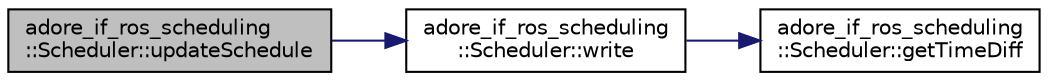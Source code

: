 digraph "adore_if_ros_scheduling::Scheduler::updateSchedule"
{
 // LATEX_PDF_SIZE
  edge [fontname="Helvetica",fontsize="10",labelfontname="Helvetica",labelfontsize="10"];
  node [fontname="Helvetica",fontsize="10",shape=record];
  rankdir="LR";
  Node1 [label="adore_if_ros_scheduling\l::Scheduler::updateSchedule",height=0.2,width=0.4,color="black", fillcolor="grey75", style="filled", fontcolor="black",tooltip=" "];
  Node1 -> Node2 [color="midnightblue",fontsize="10",style="solid",fontname="Helvetica"];
  Node2 [label="adore_if_ros_scheduling\l::Scheduler::write",height=0.2,width=0.4,color="black", fillcolor="white", style="filled",URL="$classadore__if__ros__scheduling_1_1Scheduler.html#aec36dacfef6d8117c349e951c6091c71",tooltip=" "];
  Node2 -> Node3 [color="midnightblue",fontsize="10",style="solid",fontname="Helvetica"];
  Node3 [label="adore_if_ros_scheduling\l::Scheduler::getTimeDiff",height=0.2,width=0.4,color="black", fillcolor="white", style="filled",URL="$classadore__if__ros__scheduling_1_1Scheduler.html#ac958dc3397c67e69a269b03560c44326",tooltip=" "];
}
